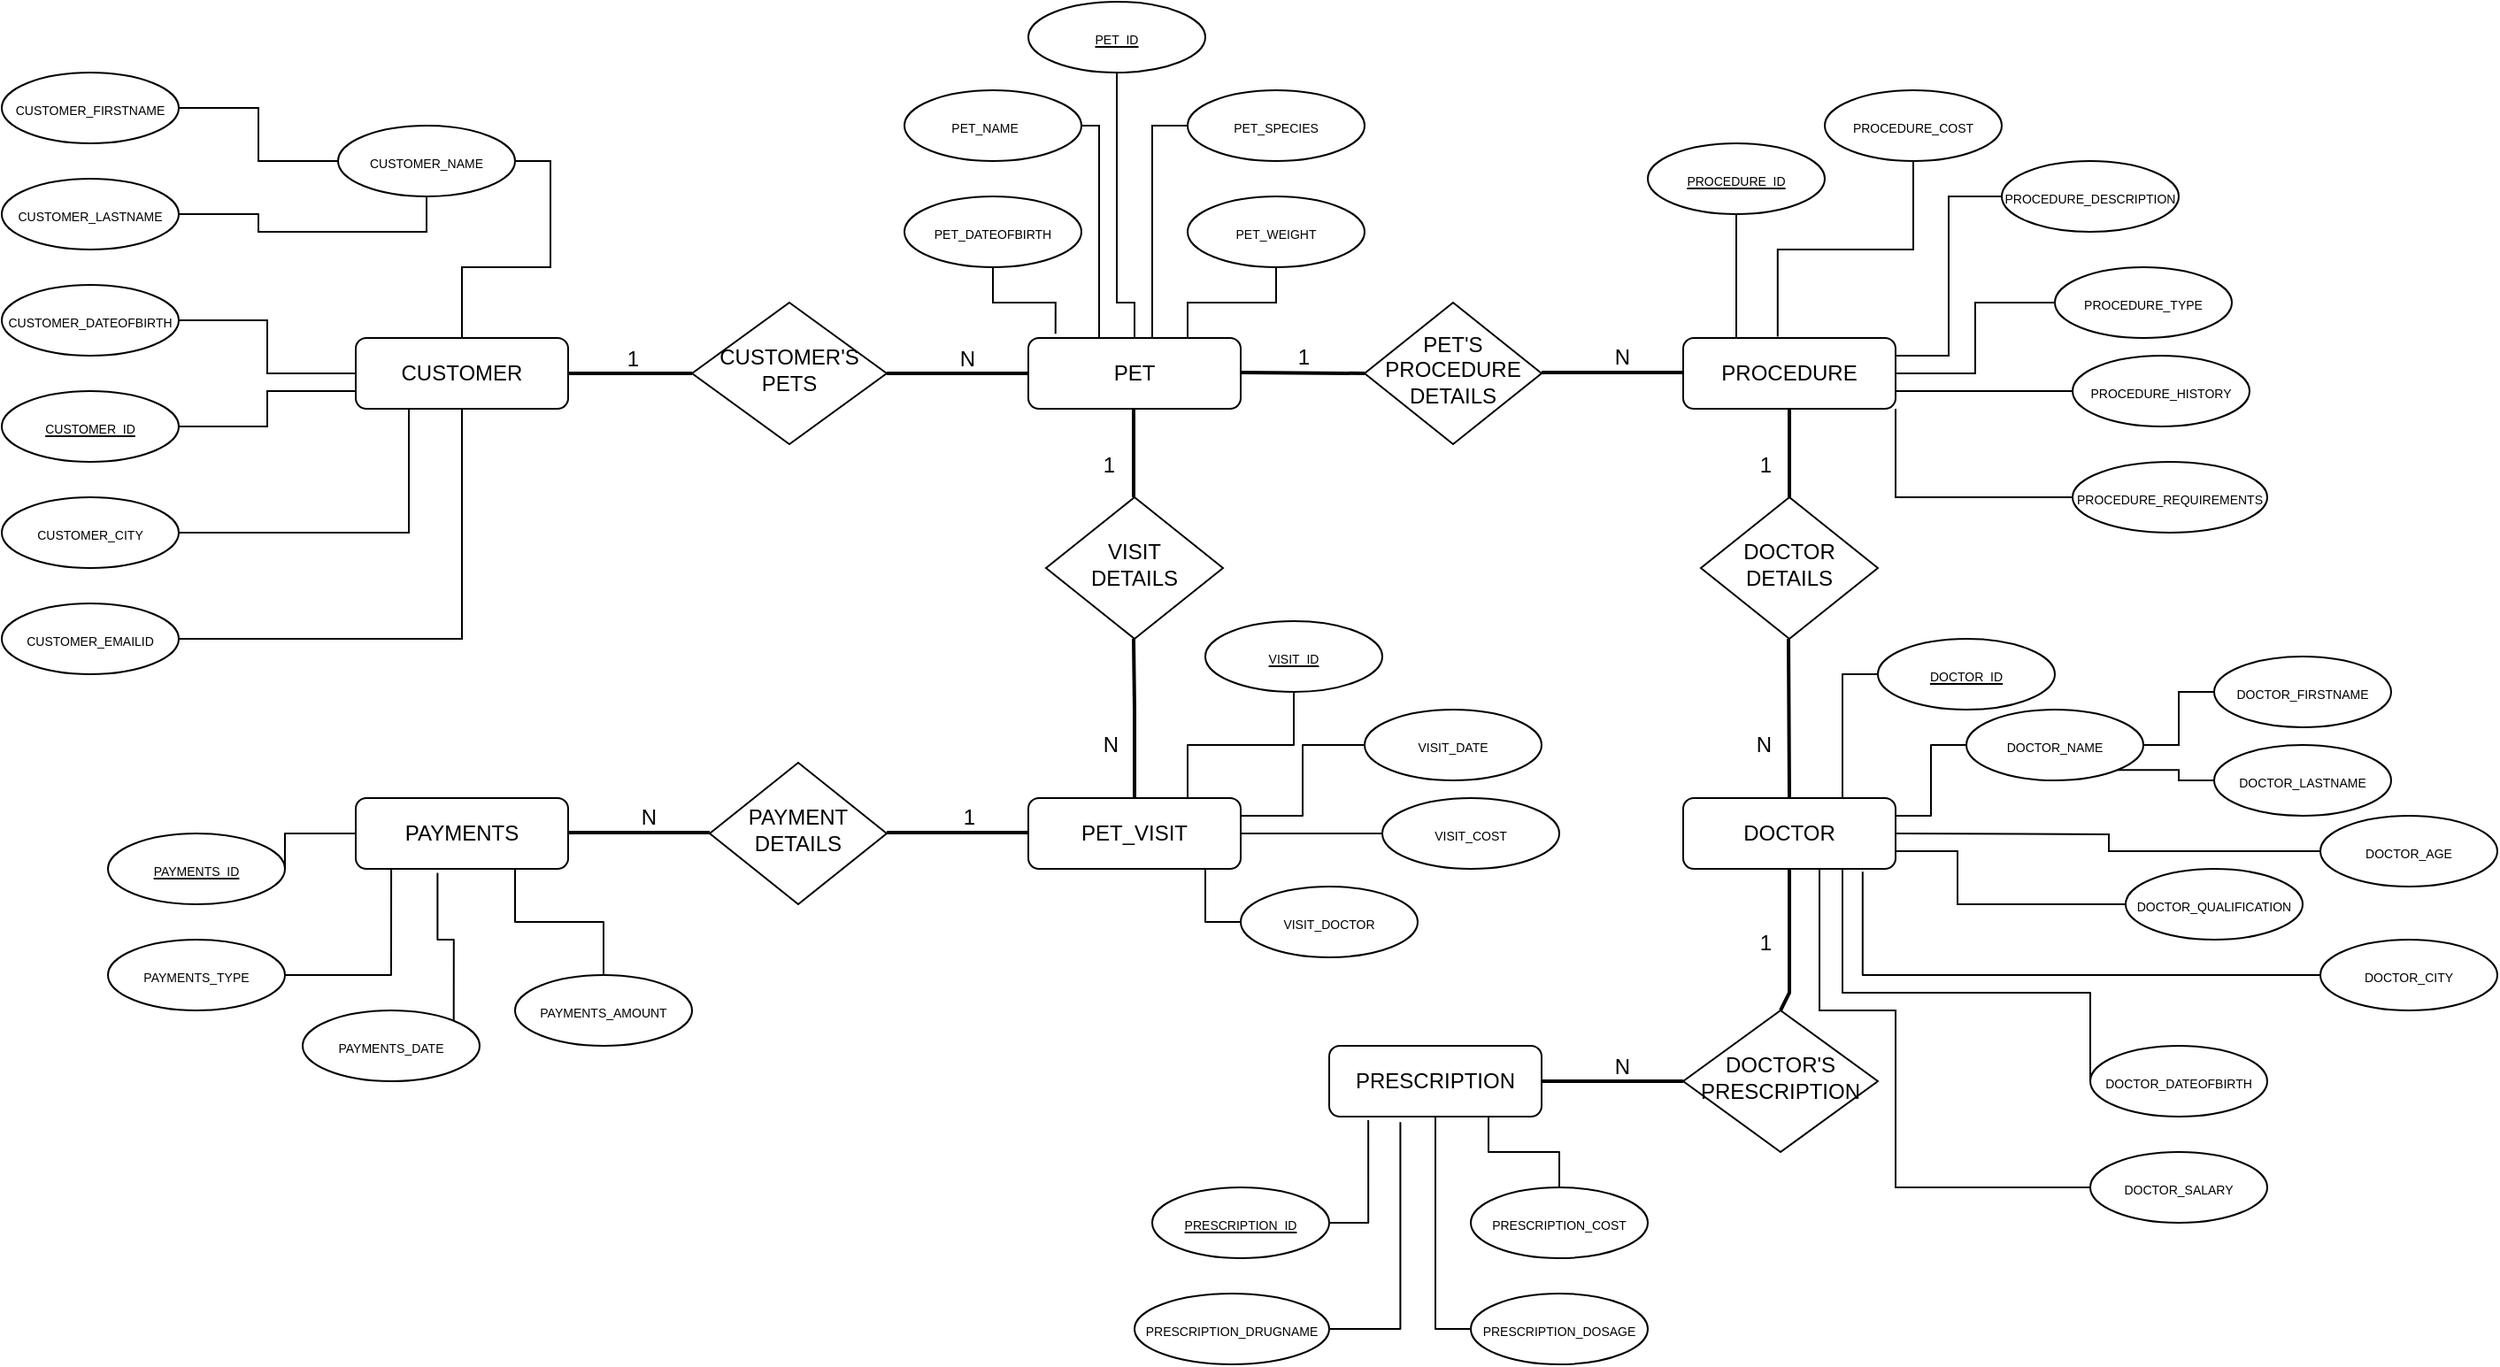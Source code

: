 <mxfile version="20.8.20" type="device"><diagram id="C5RBs43oDa-KdzZeNtuy" name="Page-1"><mxGraphModel dx="2389" dy="1947" grid="1" gridSize="10" guides="1" tooltips="1" connect="1" arrows="1" fold="1" page="1" pageScale="1" pageWidth="827" pageHeight="1169" math="0" shadow="0"><root><mxCell id="WIyWlLk6GJQsqaUBKTNV-0"/><mxCell id="WIyWlLk6GJQsqaUBKTNV-1" parent="WIyWlLk6GJQsqaUBKTNV-0"/><mxCell id="WIyWlLk6GJQsqaUBKTNV-10" value="CUSTOMER'S&lt;br&gt;PETS" style="rhombus;whiteSpace=wrap;html=1;shadow=0;fontFamily=Helvetica;fontSize=12;align=center;strokeWidth=1;spacing=6;spacingTop=-4;" parent="WIyWlLk6GJQsqaUBKTNV-1" vertex="1"><mxGeometry y="120" width="110" height="80" as="geometry"/></mxCell><mxCell id="WIyWlLk6GJQsqaUBKTNV-11" value="CUSTOMER" style="rounded=1;whiteSpace=wrap;html=1;fontSize=12;glass=0;strokeWidth=1;shadow=0;" parent="WIyWlLk6GJQsqaUBKTNV-1" vertex="1"><mxGeometry x="-190" y="140" width="120" height="40" as="geometry"/></mxCell><mxCell id="WIyWlLk6GJQsqaUBKTNV-12" value="PET" style="rounded=1;whiteSpace=wrap;html=1;fontSize=12;glass=0;strokeWidth=1;shadow=0;" parent="WIyWlLk6GJQsqaUBKTNV-1" vertex="1"><mxGeometry x="190" y="140" width="120" height="40" as="geometry"/></mxCell><mxCell id="CsaQtYQtXqcbxRLT0dHZ-9" value="" style="shape=link;html=1;rounded=0;entryX=0;entryY=0.5;entryDx=0;entryDy=0;width=1;" parent="WIyWlLk6GJQsqaUBKTNV-1" target="WIyWlLk6GJQsqaUBKTNV-10" edge="1"><mxGeometry relative="1" as="geometry"><mxPoint x="-70" y="160" as="sourcePoint"/><mxPoint x="-20" y="160" as="targetPoint"/></mxGeometry></mxCell><mxCell id="CsaQtYQtXqcbxRLT0dHZ-10" value="1" style="resizable=0;html=1;align=right;verticalAlign=bottom;" parent="CsaQtYQtXqcbxRLT0dHZ-9" connectable="0" vertex="1"><mxGeometry x="1" relative="1" as="geometry"><mxPoint x="-30" as="offset"/></mxGeometry></mxCell><mxCell id="CsaQtYQtXqcbxRLT0dHZ-12" value="" style="shape=link;html=1;rounded=0;entryX=0;entryY=0.5;entryDx=0;entryDy=0;width=1;" parent="WIyWlLk6GJQsqaUBKTNV-1" source="WIyWlLk6GJQsqaUBKTNV-10" target="WIyWlLk6GJQsqaUBKTNV-12" edge="1"><mxGeometry relative="1" as="geometry"><mxPoint x="110" y="160" as="sourcePoint"/><mxPoint x="160" y="160" as="targetPoint"/></mxGeometry></mxCell><mxCell id="CsaQtYQtXqcbxRLT0dHZ-13" value="N" style="resizable=0;html=1;align=right;verticalAlign=bottom;" parent="CsaQtYQtXqcbxRLT0dHZ-12" connectable="0" vertex="1"><mxGeometry x="1" relative="1" as="geometry"><mxPoint x="-30" as="offset"/></mxGeometry></mxCell><mxCell id="CsaQtYQtXqcbxRLT0dHZ-43" style="edgeStyle=orthogonalEdgeStyle;shape=link;rounded=0;orthogonalLoop=1;jettySize=auto;html=1;exitX=1;exitY=0.5;exitDx=0;exitDy=0;entryX=0;entryY=0.5;entryDx=0;entryDy=0;fontSize=7;width=0;" parent="WIyWlLk6GJQsqaUBKTNV-1" source="CsaQtYQtXqcbxRLT0dHZ-16" target="WIyWlLk6GJQsqaUBKTNV-11" edge="1"><mxGeometry relative="1" as="geometry"/></mxCell><mxCell id="CsaQtYQtXqcbxRLT0dHZ-16" value="&lt;font style=&quot;font-size: 7px;&quot;&gt;CUSTOMER_DATEOFBIRTH&lt;/font&gt;" style="ellipse;whiteSpace=wrap;html=1;" parent="WIyWlLk6GJQsqaUBKTNV-1" vertex="1"><mxGeometry x="-390" y="110" width="100" height="40" as="geometry"/></mxCell><mxCell id="CsaQtYQtXqcbxRLT0dHZ-49" style="edgeStyle=orthogonalEdgeStyle;shape=link;rounded=0;orthogonalLoop=1;jettySize=auto;html=1;exitX=1;exitY=0.5;exitDx=0;exitDy=0;fontSize=7;width=0;entryX=0.5;entryY=1;entryDx=0;entryDy=0;" parent="WIyWlLk6GJQsqaUBKTNV-1" source="CsaQtYQtXqcbxRLT0dHZ-18" target="CsaQtYQtXqcbxRLT0dHZ-20" edge="1"><mxGeometry relative="1" as="geometry"><mxPoint x="-150" y="110" as="targetPoint"/></mxGeometry></mxCell><mxCell id="CsaQtYQtXqcbxRLT0dHZ-18" value="&lt;font style=&quot;font-size: 7px;&quot;&gt;CUSTOMER_LASTNAME&lt;/font&gt;" style="ellipse;whiteSpace=wrap;html=1;" parent="WIyWlLk6GJQsqaUBKTNV-1" vertex="1"><mxGeometry x="-390" y="50" width="100" height="40" as="geometry"/></mxCell><mxCell id="CsaQtYQtXqcbxRLT0dHZ-40" style="edgeStyle=orthogonalEdgeStyle;shape=link;rounded=0;orthogonalLoop=1;jettySize=auto;html=1;exitX=1;exitY=0.5;exitDx=0;exitDy=0;entryX=0;entryY=0.5;entryDx=0;entryDy=0;fontSize=7;width=0;" parent="WIyWlLk6GJQsqaUBKTNV-1" source="CsaQtYQtXqcbxRLT0dHZ-19" target="CsaQtYQtXqcbxRLT0dHZ-20" edge="1"><mxGeometry relative="1" as="geometry"/></mxCell><mxCell id="CsaQtYQtXqcbxRLT0dHZ-19" value="&lt;font style=&quot;font-size: 7px;&quot;&gt;CUSTOMER_FIRSTNAME&lt;/font&gt;" style="ellipse;whiteSpace=wrap;html=1;" parent="WIyWlLk6GJQsqaUBKTNV-1" vertex="1"><mxGeometry x="-390" y="-10" width="100" height="40" as="geometry"/></mxCell><mxCell id="CsaQtYQtXqcbxRLT0dHZ-51" style="edgeStyle=orthogonalEdgeStyle;shape=link;rounded=0;orthogonalLoop=1;jettySize=auto;html=1;exitX=1;exitY=0.5;exitDx=0;exitDy=0;fontSize=7;width=0;" parent="WIyWlLk6GJQsqaUBKTNV-1" source="CsaQtYQtXqcbxRLT0dHZ-20" target="WIyWlLk6GJQsqaUBKTNV-11" edge="1"><mxGeometry relative="1" as="geometry"/></mxCell><mxCell id="CsaQtYQtXqcbxRLT0dHZ-20" value="&lt;font style=&quot;font-size: 7px;&quot;&gt;CUSTOMER_NAME&lt;/font&gt;" style="ellipse;whiteSpace=wrap;html=1;" parent="WIyWlLk6GJQsqaUBKTNV-1" vertex="1"><mxGeometry x="-200" y="20" width="100" height="40" as="geometry"/></mxCell><mxCell id="CsaQtYQtXqcbxRLT0dHZ-46" style="edgeStyle=orthogonalEdgeStyle;shape=link;rounded=0;orthogonalLoop=1;jettySize=auto;html=1;exitX=1;exitY=0.5;exitDx=0;exitDy=0;entryX=0.25;entryY=1;entryDx=0;entryDy=0;fontSize=7;width=0;" parent="WIyWlLk6GJQsqaUBKTNV-1" source="CsaQtYQtXqcbxRLT0dHZ-24" target="WIyWlLk6GJQsqaUBKTNV-11" edge="1"><mxGeometry relative="1" as="geometry"/></mxCell><mxCell id="CsaQtYQtXqcbxRLT0dHZ-24" value="&lt;font style=&quot;font-size: 7px;&quot;&gt;CUSTOMER_CITY&lt;/font&gt;" style="ellipse;whiteSpace=wrap;html=1;" parent="WIyWlLk6GJQsqaUBKTNV-1" vertex="1"><mxGeometry x="-390" y="230" width="100" height="40" as="geometry"/></mxCell><mxCell id="CsaQtYQtXqcbxRLT0dHZ-52" style="edgeStyle=orthogonalEdgeStyle;shape=link;rounded=0;orthogonalLoop=1;jettySize=auto;html=1;exitX=1;exitY=0.5;exitDx=0;exitDy=0;entryX=0;entryY=0.75;entryDx=0;entryDy=0;fontSize=7;width=0;" parent="WIyWlLk6GJQsqaUBKTNV-1" source="CsaQtYQtXqcbxRLT0dHZ-25" target="WIyWlLk6GJQsqaUBKTNV-11" edge="1"><mxGeometry relative="1" as="geometry"/></mxCell><mxCell id="CsaQtYQtXqcbxRLT0dHZ-25" value="&lt;font style=&quot;font-size: 7px;&quot;&gt;&lt;u&gt;CUSTOMER_ID&lt;/u&gt;&lt;/font&gt;" style="ellipse;whiteSpace=wrap;html=1;" parent="WIyWlLk6GJQsqaUBKTNV-1" vertex="1"><mxGeometry x="-390" y="170" width="100" height="40" as="geometry"/></mxCell><mxCell id="CsaQtYQtXqcbxRLT0dHZ-55" value="PET'S&lt;br&gt;PROCEDURE&lt;br&gt;DETAILS" style="rhombus;whiteSpace=wrap;html=1;shadow=0;fontFamily=Helvetica;fontSize=12;align=center;strokeWidth=1;spacing=6;spacingTop=-4;" parent="WIyWlLk6GJQsqaUBKTNV-1" vertex="1"><mxGeometry x="380" y="120" width="100" height="80" as="geometry"/></mxCell><mxCell id="CsaQtYQtXqcbxRLT0dHZ-56" value="PROCEDURE" style="rounded=1;whiteSpace=wrap;html=1;fontSize=12;glass=0;strokeWidth=1;shadow=0;" parent="WIyWlLk6GJQsqaUBKTNV-1" vertex="1"><mxGeometry x="560" y="140" width="120" height="40" as="geometry"/></mxCell><mxCell id="CsaQtYQtXqcbxRLT0dHZ-57" value="" style="shape=link;html=1;rounded=0;width=1;" parent="WIyWlLk6GJQsqaUBKTNV-1" edge="1"><mxGeometry relative="1" as="geometry"><mxPoint x="310" y="159.5" as="sourcePoint"/><mxPoint x="380" y="160" as="targetPoint"/></mxGeometry></mxCell><mxCell id="CsaQtYQtXqcbxRLT0dHZ-58" value="1" style="resizable=0;html=1;align=right;verticalAlign=bottom;" parent="CsaQtYQtXqcbxRLT0dHZ-57" connectable="0" vertex="1"><mxGeometry x="1" relative="1" as="geometry"><mxPoint x="-30" as="offset"/></mxGeometry></mxCell><mxCell id="CsaQtYQtXqcbxRLT0dHZ-59" value="" style="shape=link;html=1;rounded=0;entryX=0;entryY=0.5;entryDx=0;entryDy=0;width=1;" parent="WIyWlLk6GJQsqaUBKTNV-1" edge="1"><mxGeometry relative="1" as="geometry"><mxPoint x="480" y="159.5" as="sourcePoint"/><mxPoint x="560" y="159.5" as="targetPoint"/></mxGeometry></mxCell><mxCell id="CsaQtYQtXqcbxRLT0dHZ-60" value="N" style="resizable=0;html=1;align=right;verticalAlign=bottom;" parent="CsaQtYQtXqcbxRLT0dHZ-59" connectable="0" vertex="1"><mxGeometry x="1" relative="1" as="geometry"><mxPoint x="-30" as="offset"/></mxGeometry></mxCell><mxCell id="CsaQtYQtXqcbxRLT0dHZ-61" value="DOCTOR DETAILS" style="rhombus;whiteSpace=wrap;html=1;shadow=0;fontFamily=Helvetica;fontSize=12;align=center;strokeWidth=1;spacing=6;spacingTop=-4;" parent="WIyWlLk6GJQsqaUBKTNV-1" vertex="1"><mxGeometry x="570" y="230" width="100" height="80" as="geometry"/></mxCell><mxCell id="CsaQtYQtXqcbxRLT0dHZ-62" value="DOCTOR" style="rounded=1;whiteSpace=wrap;html=1;fontSize=12;glass=0;strokeWidth=1;shadow=0;" parent="WIyWlLk6GJQsqaUBKTNV-1" vertex="1"><mxGeometry x="560" y="400" width="120" height="40" as="geometry"/></mxCell><mxCell id="CsaQtYQtXqcbxRLT0dHZ-63" value="" style="shape=link;html=1;rounded=0;width=1;entryX=0.5;entryY=0;entryDx=0;entryDy=0;" parent="WIyWlLk6GJQsqaUBKTNV-1" target="CsaQtYQtXqcbxRLT0dHZ-62" edge="1"><mxGeometry relative="1" as="geometry"><mxPoint x="619.5" y="310" as="sourcePoint"/><mxPoint x="619.5" y="360.5" as="targetPoint"/></mxGeometry></mxCell><mxCell id="CsaQtYQtXqcbxRLT0dHZ-64" value="N" style="resizable=0;html=1;align=right;verticalAlign=bottom;" parent="CsaQtYQtXqcbxRLT0dHZ-63" connectable="0" vertex="1"><mxGeometry x="1" relative="1" as="geometry"><mxPoint x="-9" y="-21" as="offset"/></mxGeometry></mxCell><mxCell id="CsaQtYQtXqcbxRLT0dHZ-65" value="" style="shape=link;html=1;rounded=0;entryX=0;entryY=0.5;entryDx=0;entryDy=0;width=1;" parent="WIyWlLk6GJQsqaUBKTNV-1" edge="1"><mxGeometry relative="1" as="geometry"><mxPoint x="620" y="180" as="sourcePoint"/><mxPoint x="620" y="230" as="targetPoint"/></mxGeometry></mxCell><mxCell id="CsaQtYQtXqcbxRLT0dHZ-66" value="1" style="resizable=0;html=1;align=right;verticalAlign=bottom;" parent="CsaQtYQtXqcbxRLT0dHZ-65" connectable="0" vertex="1"><mxGeometry x="1" relative="1" as="geometry"><mxPoint x="-10" y="-10" as="offset"/></mxGeometry></mxCell><mxCell id="CsaQtYQtXqcbxRLT0dHZ-68" value="DOCTOR'S&lt;br&gt;PRESCRIPTION" style="rhombus;whiteSpace=wrap;html=1;shadow=0;fontFamily=Helvetica;fontSize=12;align=center;strokeWidth=1;spacing=6;spacingTop=-4;" parent="WIyWlLk6GJQsqaUBKTNV-1" vertex="1"><mxGeometry x="560" y="520" width="110" height="80" as="geometry"/></mxCell><mxCell id="CsaQtYQtXqcbxRLT0dHZ-69" value="PRESCRIPTION" style="rounded=1;whiteSpace=wrap;html=1;fontSize=12;glass=0;strokeWidth=1;shadow=0;" parent="WIyWlLk6GJQsqaUBKTNV-1" vertex="1"><mxGeometry x="360" y="540" width="120" height="40" as="geometry"/></mxCell><mxCell id="CsaQtYQtXqcbxRLT0dHZ-70" value="" style="shape=link;html=1;rounded=0;entryX=0;entryY=0.5;entryDx=0;entryDy=0;width=1;" parent="WIyWlLk6GJQsqaUBKTNV-1" target="CsaQtYQtXqcbxRLT0dHZ-68" edge="1"><mxGeometry relative="1" as="geometry"><mxPoint x="480" y="560" as="sourcePoint"/><mxPoint x="430" y="529.5" as="targetPoint"/></mxGeometry></mxCell><mxCell id="CsaQtYQtXqcbxRLT0dHZ-71" value="N" style="resizable=0;html=1;align=right;verticalAlign=bottom;" parent="CsaQtYQtXqcbxRLT0dHZ-70" connectable="0" vertex="1"><mxGeometry x="1" relative="1" as="geometry"><mxPoint x="-30" as="offset"/></mxGeometry></mxCell><mxCell id="CsaQtYQtXqcbxRLT0dHZ-72" value="" style="shape=link;html=1;rounded=0;width=1;exitX=0.5;exitY=0;exitDx=0;exitDy=0;entryX=0.5;entryY=1;entryDx=0;entryDy=0;" parent="WIyWlLk6GJQsqaUBKTNV-1" source="CsaQtYQtXqcbxRLT0dHZ-68" target="CsaQtYQtXqcbxRLT0dHZ-62" edge="1"><mxGeometry relative="1" as="geometry"><mxPoint x="490" y="439.5" as="sourcePoint"/><mxPoint x="560" y="440" as="targetPoint"/><Array as="points"><mxPoint x="620" y="510"/></Array></mxGeometry></mxCell><mxCell id="CsaQtYQtXqcbxRLT0dHZ-73" value="1" style="resizable=0;html=1;align=right;verticalAlign=bottom;" parent="CsaQtYQtXqcbxRLT0dHZ-72" connectable="0" vertex="1"><mxGeometry x="1" relative="1" as="geometry"><mxPoint x="-10" y="50" as="offset"/></mxGeometry></mxCell><mxCell id="CsaQtYQtXqcbxRLT0dHZ-75" value="" style="shape=link;html=1;rounded=0;entryX=0;entryY=0.5;entryDx=0;entryDy=0;width=1;" parent="WIyWlLk6GJQsqaUBKTNV-1" edge="1"><mxGeometry relative="1" as="geometry"><mxPoint x="249.5" y="180" as="sourcePoint"/><mxPoint x="249.5" y="230" as="targetPoint"/></mxGeometry></mxCell><mxCell id="CsaQtYQtXqcbxRLT0dHZ-76" value="1" style="resizable=0;html=1;align=right;verticalAlign=bottom;" parent="CsaQtYQtXqcbxRLT0dHZ-75" connectable="0" vertex="1"><mxGeometry x="1" relative="1" as="geometry"><mxPoint x="-10" y="-10" as="offset"/></mxGeometry></mxCell><mxCell id="CsaQtYQtXqcbxRLT0dHZ-77" value="VISIT&lt;br&gt;DETAILS" style="rhombus;whiteSpace=wrap;html=1;shadow=0;fontFamily=Helvetica;fontSize=12;align=center;strokeWidth=1;spacing=6;spacingTop=-4;" parent="WIyWlLk6GJQsqaUBKTNV-1" vertex="1"><mxGeometry x="200" y="230" width="100" height="80" as="geometry"/></mxCell><mxCell id="CsaQtYQtXqcbxRLT0dHZ-78" value="" style="shape=link;html=1;rounded=0;width=1;" parent="WIyWlLk6GJQsqaUBKTNV-1" target="CsaQtYQtXqcbxRLT0dHZ-80" edge="1"><mxGeometry relative="1" as="geometry"><mxPoint x="249.5" y="310" as="sourcePoint"/><mxPoint x="250" y="420" as="targetPoint"/><Array as="points"><mxPoint x="250" y="350"/></Array></mxGeometry></mxCell><mxCell id="CsaQtYQtXqcbxRLT0dHZ-79" value="N" style="resizable=0;html=1;align=right;verticalAlign=bottom;" parent="CsaQtYQtXqcbxRLT0dHZ-78" connectable="0" vertex="1"><mxGeometry x="1" relative="1" as="geometry"><mxPoint x="-9" y="-21" as="offset"/></mxGeometry></mxCell><mxCell id="CsaQtYQtXqcbxRLT0dHZ-80" value="PET_VISIT" style="rounded=1;whiteSpace=wrap;html=1;fontSize=12;glass=0;strokeWidth=1;shadow=0;" parent="WIyWlLk6GJQsqaUBKTNV-1" vertex="1"><mxGeometry x="190" y="400" width="120" height="40" as="geometry"/></mxCell><mxCell id="CsaQtYQtXqcbxRLT0dHZ-82" value="PAYMENTS" style="rounded=1;whiteSpace=wrap;html=1;fontSize=12;glass=0;strokeWidth=1;shadow=0;" parent="WIyWlLk6GJQsqaUBKTNV-1" vertex="1"><mxGeometry x="-190" y="400" width="120" height="40" as="geometry"/></mxCell><mxCell id="CsaQtYQtXqcbxRLT0dHZ-83" value="" style="shape=link;html=1;rounded=0;entryX=0;entryY=0.5;entryDx=0;entryDy=0;width=1;" parent="WIyWlLk6GJQsqaUBKTNV-1" edge="1"><mxGeometry relative="1" as="geometry"><mxPoint x="110" y="419.5" as="sourcePoint"/><mxPoint x="190" y="419.5" as="targetPoint"/></mxGeometry></mxCell><mxCell id="CsaQtYQtXqcbxRLT0dHZ-84" value="1" style="resizable=0;html=1;align=right;verticalAlign=bottom;" parent="CsaQtYQtXqcbxRLT0dHZ-83" connectable="0" vertex="1"><mxGeometry x="1" relative="1" as="geometry"><mxPoint x="-30" as="offset"/></mxGeometry></mxCell><mxCell id="CsaQtYQtXqcbxRLT0dHZ-85" value="PAYMENT&lt;br&gt;DETAILS" style="rhombus;whiteSpace=wrap;html=1;shadow=0;fontFamily=Helvetica;fontSize=12;align=center;strokeWidth=1;spacing=6;spacingTop=-4;" parent="WIyWlLk6GJQsqaUBKTNV-1" vertex="1"><mxGeometry x="10" y="380" width="100" height="80" as="geometry"/></mxCell><mxCell id="CsaQtYQtXqcbxRLT0dHZ-86" value="" style="shape=link;html=1;rounded=0;entryX=0;entryY=0.5;entryDx=0;entryDy=0;width=1;" parent="WIyWlLk6GJQsqaUBKTNV-1" edge="1"><mxGeometry relative="1" as="geometry"><mxPoint x="-70" y="419.5" as="sourcePoint"/><mxPoint x="10" y="419.5" as="targetPoint"/></mxGeometry></mxCell><mxCell id="CsaQtYQtXqcbxRLT0dHZ-87" value="N" style="resizable=0;html=1;align=right;verticalAlign=bottom;" parent="CsaQtYQtXqcbxRLT0dHZ-86" connectable="0" vertex="1"><mxGeometry x="1" relative="1" as="geometry"><mxPoint x="-30" as="offset"/></mxGeometry></mxCell><mxCell id="CsaQtYQtXqcbxRLT0dHZ-88" value="&lt;font style=&quot;font-size: 7px;&quot;&gt;CUSTOMER_EMAILID&lt;/font&gt;" style="ellipse;whiteSpace=wrap;html=1;" parent="WIyWlLk6GJQsqaUBKTNV-1" vertex="1"><mxGeometry x="-390" y="290" width="100" height="40" as="geometry"/></mxCell><mxCell id="CsaQtYQtXqcbxRLT0dHZ-90" style="edgeStyle=orthogonalEdgeStyle;shape=link;rounded=0;orthogonalLoop=1;jettySize=auto;html=1;exitX=0.5;exitY=1;exitDx=0;exitDy=0;fontSize=7;width=0;entryX=1;entryY=0.5;entryDx=0;entryDy=0;" parent="WIyWlLk6GJQsqaUBKTNV-1" source="WIyWlLk6GJQsqaUBKTNV-11" target="CsaQtYQtXqcbxRLT0dHZ-88" edge="1"><mxGeometry relative="1" as="geometry"><mxPoint x="-40" y="230" as="sourcePoint"/><mxPoint x="-130" y="340" as="targetPoint"/></mxGeometry></mxCell><mxCell id="CsaQtYQtXqcbxRLT0dHZ-91" value="&lt;span style=&quot;font-size: 7px;&quot;&gt;&lt;u&gt;PET_ID&lt;/u&gt;&lt;/span&gt;" style="ellipse;whiteSpace=wrap;html=1;" parent="WIyWlLk6GJQsqaUBKTNV-1" vertex="1"><mxGeometry x="190" y="-50" width="100" height="40" as="geometry"/></mxCell><mxCell id="CsaQtYQtXqcbxRLT0dHZ-105" style="edgeStyle=orthogonalEdgeStyle;shape=link;rounded=0;orthogonalLoop=1;jettySize=auto;html=1;exitX=0;exitY=0.5;exitDx=0;exitDy=0;fontSize=7;width=0;" parent="WIyWlLk6GJQsqaUBKTNV-1" source="CsaQtYQtXqcbxRLT0dHZ-92" edge="1"><mxGeometry relative="1" as="geometry"><mxPoint x="260" y="140" as="targetPoint"/></mxGeometry></mxCell><mxCell id="CsaQtYQtXqcbxRLT0dHZ-92" value="&lt;span style=&quot;font-size: 7px;&quot;&gt;PET_SPECIES&lt;/span&gt;" style="ellipse;whiteSpace=wrap;html=1;" parent="WIyWlLk6GJQsqaUBKTNV-1" vertex="1"><mxGeometry x="280" width="100" height="40" as="geometry"/></mxCell><mxCell id="CsaQtYQtXqcbxRLT0dHZ-93" value="&lt;span style=&quot;font-size: 7px;&quot;&gt;PET_NAME&lt;span style=&quot;white-space: pre;&quot;&gt;&#9;&lt;/span&gt;&lt;/span&gt;" style="ellipse;whiteSpace=wrap;html=1;" parent="WIyWlLk6GJQsqaUBKTNV-1" vertex="1"><mxGeometry x="120" width="100" height="40" as="geometry"/></mxCell><mxCell id="CsaQtYQtXqcbxRLT0dHZ-103" style="edgeStyle=orthogonalEdgeStyle;shape=link;rounded=0;orthogonalLoop=1;jettySize=auto;html=1;exitX=0.5;exitY=1;exitDx=0;exitDy=0;entryX=0.128;entryY=-0.06;entryDx=0;entryDy=0;entryPerimeter=0;fontSize=7;width=0;" parent="WIyWlLk6GJQsqaUBKTNV-1" source="CsaQtYQtXqcbxRLT0dHZ-94" target="WIyWlLk6GJQsqaUBKTNV-12" edge="1"><mxGeometry relative="1" as="geometry"/></mxCell><mxCell id="CsaQtYQtXqcbxRLT0dHZ-94" value="&lt;span style=&quot;font-size: 7px;&quot;&gt;PET_DATEOFBIRTH&lt;/span&gt;" style="ellipse;whiteSpace=wrap;html=1;" parent="WIyWlLk6GJQsqaUBKTNV-1" vertex="1"><mxGeometry x="120" y="60" width="100" height="40" as="geometry"/></mxCell><mxCell id="CsaQtYQtXqcbxRLT0dHZ-102" style="edgeStyle=orthogonalEdgeStyle;shape=link;rounded=0;orthogonalLoop=1;jettySize=auto;html=1;exitX=0.5;exitY=1;exitDx=0;exitDy=0;entryX=0.75;entryY=0;entryDx=0;entryDy=0;fontSize=7;width=0;" parent="WIyWlLk6GJQsqaUBKTNV-1" source="CsaQtYQtXqcbxRLT0dHZ-95" target="WIyWlLk6GJQsqaUBKTNV-12" edge="1"><mxGeometry relative="1" as="geometry"/></mxCell><mxCell id="CsaQtYQtXqcbxRLT0dHZ-95" value="&lt;span style=&quot;font-size: 7px;&quot;&gt;PET_WEIGHT&lt;/span&gt;" style="ellipse;whiteSpace=wrap;html=1;" parent="WIyWlLk6GJQsqaUBKTNV-1" vertex="1"><mxGeometry x="280" y="60" width="100" height="40" as="geometry"/></mxCell><mxCell id="CsaQtYQtXqcbxRLT0dHZ-96" style="edgeStyle=orthogonalEdgeStyle;shape=link;rounded=0;orthogonalLoop=1;jettySize=auto;html=1;exitX=0.5;exitY=1;exitDx=0;exitDy=0;fontSize=7;width=0;" parent="WIyWlLk6GJQsqaUBKTNV-1" source="CsaQtYQtXqcbxRLT0dHZ-91" target="WIyWlLk6GJQsqaUBKTNV-12" edge="1"><mxGeometry relative="1" as="geometry"><mxPoint x="255" y="-10" as="sourcePoint"/><mxPoint x="330" y="120" as="targetPoint"/><Array as="points"><mxPoint x="240" y="120"/><mxPoint x="250" y="120"/></Array></mxGeometry></mxCell><mxCell id="CsaQtYQtXqcbxRLT0dHZ-97" style="edgeStyle=orthogonalEdgeStyle;shape=link;rounded=0;orthogonalLoop=1;jettySize=auto;html=1;exitX=1;exitY=0.5;exitDx=0;exitDy=0;fontSize=7;width=0;entryX=0.75;entryY=0;entryDx=0;entryDy=0;" parent="WIyWlLk6GJQsqaUBKTNV-1" source="CsaQtYQtXqcbxRLT0dHZ-93" target="WIyWlLk6GJQsqaUBKTNV-12" edge="1"><mxGeometry relative="1" as="geometry"><mxPoint x="250" y="-10" as="sourcePoint"/><mxPoint x="260" y="150" as="targetPoint"/><Array as="points"><mxPoint x="230" y="20"/><mxPoint x="230" y="140"/></Array></mxGeometry></mxCell><mxCell id="CsaQtYQtXqcbxRLT0dHZ-119" style="edgeStyle=orthogonalEdgeStyle;shape=link;rounded=0;orthogonalLoop=1;jettySize=auto;html=1;exitX=0.5;exitY=1;exitDx=0;exitDy=0;entryX=0.25;entryY=0;entryDx=0;entryDy=0;fontSize=7;width=0;" parent="WIyWlLk6GJQsqaUBKTNV-1" source="CsaQtYQtXqcbxRLT0dHZ-106" target="CsaQtYQtXqcbxRLT0dHZ-56" edge="1"><mxGeometry relative="1" as="geometry"/></mxCell><mxCell id="CsaQtYQtXqcbxRLT0dHZ-106" value="&lt;span style=&quot;font-size: 7px;&quot;&gt;&lt;u&gt;PROCEDURE_ID&lt;/u&gt;&lt;/span&gt;" style="ellipse;whiteSpace=wrap;html=1;" parent="WIyWlLk6GJQsqaUBKTNV-1" vertex="1"><mxGeometry x="540" y="30" width="100" height="40" as="geometry"/></mxCell><mxCell id="CsaQtYQtXqcbxRLT0dHZ-121" style="edgeStyle=orthogonalEdgeStyle;shape=link;rounded=0;orthogonalLoop=1;jettySize=auto;html=1;exitX=0;exitY=0.5;exitDx=0;exitDy=0;entryX=1;entryY=0.25;entryDx=0;entryDy=0;fontSize=7;width=0;" parent="WIyWlLk6GJQsqaUBKTNV-1" source="CsaQtYQtXqcbxRLT0dHZ-112" target="CsaQtYQtXqcbxRLT0dHZ-56" edge="1"><mxGeometry relative="1" as="geometry"/></mxCell><mxCell id="CsaQtYQtXqcbxRLT0dHZ-112" value="&lt;span style=&quot;font-size: 7px;&quot;&gt;PROCEDURE_DESCRIPTION&lt;/span&gt;" style="ellipse;whiteSpace=wrap;html=1;" parent="WIyWlLk6GJQsqaUBKTNV-1" vertex="1"><mxGeometry x="740" y="40" width="100" height="40" as="geometry"/></mxCell><mxCell id="CsaQtYQtXqcbxRLT0dHZ-123" style="edgeStyle=orthogonalEdgeStyle;shape=link;rounded=0;orthogonalLoop=1;jettySize=auto;html=1;exitX=0;exitY=0.5;exitDx=0;exitDy=0;entryX=1;entryY=0.75;entryDx=0;entryDy=0;fontSize=7;width=0;" parent="WIyWlLk6GJQsqaUBKTNV-1" source="CsaQtYQtXqcbxRLT0dHZ-113" target="CsaQtYQtXqcbxRLT0dHZ-56" edge="1"><mxGeometry relative="1" as="geometry"/></mxCell><mxCell id="CsaQtYQtXqcbxRLT0dHZ-113" value="&lt;span style=&quot;font-size: 7px;&quot;&gt;PROCEDURE_HISTORY&lt;/span&gt;" style="ellipse;whiteSpace=wrap;html=1;" parent="WIyWlLk6GJQsqaUBKTNV-1" vertex="1"><mxGeometry x="780" y="150" width="100" height="40" as="geometry"/></mxCell><mxCell id="CsaQtYQtXqcbxRLT0dHZ-120" style="edgeStyle=orthogonalEdgeStyle;shape=link;rounded=0;orthogonalLoop=1;jettySize=auto;html=1;exitX=0.5;exitY=1;exitDx=0;exitDy=0;entryX=0.445;entryY=-0.02;entryDx=0;entryDy=0;entryPerimeter=0;fontSize=7;width=0;" parent="WIyWlLk6GJQsqaUBKTNV-1" source="CsaQtYQtXqcbxRLT0dHZ-114" target="CsaQtYQtXqcbxRLT0dHZ-56" edge="1"><mxGeometry relative="1" as="geometry"/></mxCell><mxCell id="CsaQtYQtXqcbxRLT0dHZ-114" value="&lt;span style=&quot;font-size: 7px;&quot;&gt;PROCEDURE_COST&lt;/span&gt;" style="ellipse;whiteSpace=wrap;html=1;" parent="WIyWlLk6GJQsqaUBKTNV-1" vertex="1"><mxGeometry x="640" width="100" height="40" as="geometry"/></mxCell><mxCell id="CsaQtYQtXqcbxRLT0dHZ-122" style="edgeStyle=orthogonalEdgeStyle;shape=link;rounded=0;orthogonalLoop=1;jettySize=auto;html=1;exitX=0;exitY=0.5;exitDx=0;exitDy=0;entryX=1;entryY=0.5;entryDx=0;entryDy=0;fontSize=7;width=0;" parent="WIyWlLk6GJQsqaUBKTNV-1" source="CsaQtYQtXqcbxRLT0dHZ-115" target="CsaQtYQtXqcbxRLT0dHZ-56" edge="1"><mxGeometry relative="1" as="geometry"/></mxCell><mxCell id="CsaQtYQtXqcbxRLT0dHZ-115" value="&lt;span style=&quot;font-size: 7px;&quot;&gt;PROCEDURE_TYPE&lt;/span&gt;" style="ellipse;whiteSpace=wrap;html=1;" parent="WIyWlLk6GJQsqaUBKTNV-1" vertex="1"><mxGeometry x="770" y="100" width="100" height="40" as="geometry"/></mxCell><mxCell id="CsaQtYQtXqcbxRLT0dHZ-124" style="edgeStyle=orthogonalEdgeStyle;shape=link;rounded=0;orthogonalLoop=1;jettySize=auto;html=1;exitX=0;exitY=0.5;exitDx=0;exitDy=0;entryX=1;entryY=1;entryDx=0;entryDy=0;fontSize=7;width=0;" parent="WIyWlLk6GJQsqaUBKTNV-1" source="CsaQtYQtXqcbxRLT0dHZ-116" target="CsaQtYQtXqcbxRLT0dHZ-56" edge="1"><mxGeometry relative="1" as="geometry"/></mxCell><mxCell id="CsaQtYQtXqcbxRLT0dHZ-116" value="&lt;span style=&quot;font-size: 7px;&quot;&gt;PROCEDURE_REQUIREMENTS&lt;/span&gt;" style="ellipse;whiteSpace=wrap;html=1;" parent="WIyWlLk6GJQsqaUBKTNV-1" vertex="1"><mxGeometry x="780" y="210" width="110" height="40" as="geometry"/></mxCell><mxCell id="CsaQtYQtXqcbxRLT0dHZ-146" style="edgeStyle=orthogonalEdgeStyle;shape=link;rounded=0;orthogonalLoop=1;jettySize=auto;html=1;exitX=0;exitY=0.5;exitDx=0;exitDy=0;fontSize=7;width=0;" parent="WIyWlLk6GJQsqaUBKTNV-1" source="CsaQtYQtXqcbxRLT0dHZ-125" edge="1"><mxGeometry relative="1" as="geometry"><mxPoint x="680" y="420" as="targetPoint"/></mxGeometry></mxCell><mxCell id="CsaQtYQtXqcbxRLT0dHZ-125" value="&lt;span style=&quot;font-size: 7px;&quot;&gt;DOCTOR_AGE&lt;br&gt;&lt;/span&gt;" style="ellipse;whiteSpace=wrap;html=1;" parent="WIyWlLk6GJQsqaUBKTNV-1" vertex="1"><mxGeometry x="920" y="410" width="100" height="40" as="geometry"/></mxCell><mxCell id="CsaQtYQtXqcbxRLT0dHZ-138" style="edgeStyle=orthogonalEdgeStyle;shape=link;rounded=0;orthogonalLoop=1;jettySize=auto;html=1;exitX=0;exitY=0.5;exitDx=0;exitDy=0;entryX=1;entryY=0.5;entryDx=0;entryDy=0;fontSize=7;width=0;" parent="WIyWlLk6GJQsqaUBKTNV-1" source="CsaQtYQtXqcbxRLT0dHZ-126" target="CsaQtYQtXqcbxRLT0dHZ-129" edge="1"><mxGeometry relative="1" as="geometry"/></mxCell><mxCell id="CsaQtYQtXqcbxRLT0dHZ-126" value="&lt;span style=&quot;font-size: 7px;&quot;&gt;DOCTOR_FIRSTNAME&lt;br&gt;&lt;/span&gt;" style="ellipse;whiteSpace=wrap;html=1;" parent="WIyWlLk6GJQsqaUBKTNV-1" vertex="1"><mxGeometry x="860" y="320" width="100" height="40" as="geometry"/></mxCell><mxCell id="CsaQtYQtXqcbxRLT0dHZ-139" style="edgeStyle=orthogonalEdgeStyle;shape=link;rounded=0;orthogonalLoop=1;jettySize=auto;html=1;exitX=0;exitY=0.5;exitDx=0;exitDy=0;entryX=1;entryY=1;entryDx=0;entryDy=0;fontSize=7;width=0;" parent="WIyWlLk6GJQsqaUBKTNV-1" source="CsaQtYQtXqcbxRLT0dHZ-127" target="CsaQtYQtXqcbxRLT0dHZ-129" edge="1"><mxGeometry relative="1" as="geometry"/></mxCell><mxCell id="CsaQtYQtXqcbxRLT0dHZ-127" value="&lt;span style=&quot;font-size: 7px;&quot;&gt;DOCTOR_LASTNAME&lt;br&gt;&lt;/span&gt;" style="ellipse;whiteSpace=wrap;html=1;" parent="WIyWlLk6GJQsqaUBKTNV-1" vertex="1"><mxGeometry x="860" y="370" width="100" height="40" as="geometry"/></mxCell><mxCell id="CsaQtYQtXqcbxRLT0dHZ-147" style="edgeStyle=orthogonalEdgeStyle;shape=link;rounded=1;orthogonalLoop=1;jettySize=auto;html=1;exitX=0;exitY=0.5;exitDx=0;exitDy=0;entryX=1;entryY=0.25;entryDx=0;entryDy=0;fontSize=7;width=0;" parent="WIyWlLk6GJQsqaUBKTNV-1" source="CsaQtYQtXqcbxRLT0dHZ-129" target="CsaQtYQtXqcbxRLT0dHZ-62" edge="1"><mxGeometry relative="1" as="geometry"/></mxCell><mxCell id="CsaQtYQtXqcbxRLT0dHZ-129" value="&lt;span style=&quot;font-size: 7px;&quot;&gt;DOCTOR_NAME&lt;br&gt;&lt;/span&gt;" style="ellipse;whiteSpace=wrap;html=1;" parent="WIyWlLk6GJQsqaUBKTNV-1" vertex="1"><mxGeometry x="720" y="350" width="100" height="40" as="geometry"/></mxCell><mxCell id="CsaQtYQtXqcbxRLT0dHZ-142" style="edgeStyle=orthogonalEdgeStyle;shape=link;rounded=0;orthogonalLoop=1;jettySize=auto;html=1;exitX=0;exitY=0.5;exitDx=0;exitDy=0;fontSize=7;width=0;" parent="WIyWlLk6GJQsqaUBKTNV-1" source="CsaQtYQtXqcbxRLT0dHZ-130" edge="1"><mxGeometry relative="1" as="geometry"><mxPoint x="637" y="440" as="targetPoint"/><Array as="points"><mxPoint x="680" y="520"/><mxPoint x="637" y="520"/></Array></mxGeometry></mxCell><mxCell id="CsaQtYQtXqcbxRLT0dHZ-130" value="&lt;span style=&quot;font-size: 7px;&quot;&gt;DOCTOR_SALARY&lt;br&gt;&lt;/span&gt;" style="ellipse;whiteSpace=wrap;html=1;" parent="WIyWlLk6GJQsqaUBKTNV-1" vertex="1"><mxGeometry x="790" y="600" width="100" height="40" as="geometry"/></mxCell><mxCell id="CsaQtYQtXqcbxRLT0dHZ-131" value="&lt;span style=&quot;font-size: 7px;&quot;&gt;DOCTOR_DATEOFBIRTH&lt;br&gt;&lt;/span&gt;" style="ellipse;whiteSpace=wrap;html=1;" parent="WIyWlLk6GJQsqaUBKTNV-1" vertex="1"><mxGeometry x="790" y="540" width="100" height="40" as="geometry"/></mxCell><mxCell id="CsaQtYQtXqcbxRLT0dHZ-136" style="edgeStyle=orthogonalEdgeStyle;shape=link;rounded=0;orthogonalLoop=1;jettySize=auto;html=1;exitX=0;exitY=0.5;exitDx=0;exitDy=0;entryX=0.75;entryY=0;entryDx=0;entryDy=0;fontSize=7;width=0;" parent="WIyWlLk6GJQsqaUBKTNV-1" source="CsaQtYQtXqcbxRLT0dHZ-132" target="CsaQtYQtXqcbxRLT0dHZ-62" edge="1"><mxGeometry relative="1" as="geometry"/></mxCell><mxCell id="CsaQtYQtXqcbxRLT0dHZ-132" value="&lt;span style=&quot;font-size: 7px;&quot;&gt;&lt;u&gt;DOCTOR_ID&lt;/u&gt;&lt;br&gt;&lt;/span&gt;" style="ellipse;whiteSpace=wrap;html=1;" parent="WIyWlLk6GJQsqaUBKTNV-1" vertex="1"><mxGeometry x="670" y="310" width="100" height="40" as="geometry"/></mxCell><mxCell id="CsaQtYQtXqcbxRLT0dHZ-141" style="edgeStyle=orthogonalEdgeStyle;shape=link;rounded=0;orthogonalLoop=1;jettySize=auto;html=1;exitX=0;exitY=0.5;exitDx=0;exitDy=0;entryX=1;entryY=0.25;entryDx=0;entryDy=0;fontSize=7;width=0;" parent="WIyWlLk6GJQsqaUBKTNV-1" source="CsaQtYQtXqcbxRLT0dHZ-133" target="CsaQtYQtXqcbxRLT0dHZ-62" edge="1"><mxGeometry relative="1" as="geometry"><Array as="points"><mxPoint x="715" y="460"/><mxPoint x="715" y="430"/><mxPoint x="680" y="430"/></Array></mxGeometry></mxCell><mxCell id="CsaQtYQtXqcbxRLT0dHZ-133" value="&lt;span style=&quot;font-size: 7px;&quot;&gt;DOCTOR_QUALIFICATION&lt;br&gt;&lt;/span&gt;" style="ellipse;whiteSpace=wrap;html=1;" parent="WIyWlLk6GJQsqaUBKTNV-1" vertex="1"><mxGeometry x="810" y="440" width="100" height="40" as="geometry"/></mxCell><mxCell id="CsaQtYQtXqcbxRLT0dHZ-145" style="edgeStyle=orthogonalEdgeStyle;shape=link;rounded=1;orthogonalLoop=1;jettySize=auto;html=1;exitX=0;exitY=0.5;exitDx=0;exitDy=0;entryX=0.845;entryY=1.04;entryDx=0;entryDy=0;entryPerimeter=0;fontSize=7;width=0;" parent="WIyWlLk6GJQsqaUBKTNV-1" source="CsaQtYQtXqcbxRLT0dHZ-135" target="CsaQtYQtXqcbxRLT0dHZ-62" edge="1"><mxGeometry relative="1" as="geometry"/></mxCell><mxCell id="CsaQtYQtXqcbxRLT0dHZ-135" value="&lt;span style=&quot;font-size: 7px;&quot;&gt;DOCTOR_CITY&lt;br&gt;&lt;/span&gt;" style="ellipse;whiteSpace=wrap;html=1;" parent="WIyWlLk6GJQsqaUBKTNV-1" vertex="1"><mxGeometry x="920" y="480" width="100" height="40" as="geometry"/></mxCell><mxCell id="CsaQtYQtXqcbxRLT0dHZ-150" style="edgeStyle=orthogonalEdgeStyle;shape=link;rounded=1;orthogonalLoop=1;jettySize=auto;html=1;exitX=0;exitY=0.5;exitDx=0;exitDy=0;entryX=0.75;entryY=1;entryDx=0;entryDy=0;fontSize=7;width=0;" parent="WIyWlLk6GJQsqaUBKTNV-1" source="CsaQtYQtXqcbxRLT0dHZ-131" target="CsaQtYQtXqcbxRLT0dHZ-62" edge="1"><mxGeometry relative="1" as="geometry"><mxPoint x="909" y="508" as="sourcePoint"/><mxPoint x="650" y="450" as="targetPoint"/><Array as="points"><mxPoint x="790" y="510"/><mxPoint x="650" y="510"/></Array></mxGeometry></mxCell><mxCell id="CsaQtYQtXqcbxRLT0dHZ-157" style="edgeStyle=orthogonalEdgeStyle;shape=link;rounded=1;orthogonalLoop=1;jettySize=auto;html=1;exitX=0.5;exitY=0;exitDx=0;exitDy=0;entryX=0.75;entryY=1;entryDx=0;entryDy=0;fontSize=7;width=0;" parent="WIyWlLk6GJQsqaUBKTNV-1" source="CsaQtYQtXqcbxRLT0dHZ-151" target="CsaQtYQtXqcbxRLT0dHZ-69" edge="1"><mxGeometry relative="1" as="geometry"/></mxCell><mxCell id="CsaQtYQtXqcbxRLT0dHZ-151" value="&lt;span style=&quot;font-size: 7px;&quot;&gt;PRESCRIPTION_COST&lt;br&gt;&lt;/span&gt;" style="ellipse;whiteSpace=wrap;html=1;" parent="WIyWlLk6GJQsqaUBKTNV-1" vertex="1"><mxGeometry x="440" y="620" width="100" height="40" as="geometry"/></mxCell><mxCell id="CsaQtYQtXqcbxRLT0dHZ-159" style="edgeStyle=orthogonalEdgeStyle;shape=link;rounded=1;orthogonalLoop=1;jettySize=auto;html=1;exitX=1;exitY=0.5;exitDx=0;exitDy=0;entryX=0.335;entryY=1.077;entryDx=0;entryDy=0;entryPerimeter=0;fontSize=7;width=0;" parent="WIyWlLk6GJQsqaUBKTNV-1" source="CsaQtYQtXqcbxRLT0dHZ-152" target="CsaQtYQtXqcbxRLT0dHZ-69" edge="1"><mxGeometry relative="1" as="geometry"/></mxCell><mxCell id="CsaQtYQtXqcbxRLT0dHZ-152" value="&lt;span style=&quot;font-size: 7px;&quot;&gt;PRESCRIPTION_DRUGNAME&lt;br&gt;&lt;/span&gt;" style="ellipse;whiteSpace=wrap;html=1;" parent="WIyWlLk6GJQsqaUBKTNV-1" vertex="1"><mxGeometry x="250" y="680" width="110" height="40" as="geometry"/></mxCell><mxCell id="CsaQtYQtXqcbxRLT0dHZ-158" style="edgeStyle=orthogonalEdgeStyle;shape=link;rounded=1;orthogonalLoop=1;jettySize=auto;html=1;exitX=0;exitY=0.5;exitDx=0;exitDy=0;entryX=0.5;entryY=1;entryDx=0;entryDy=0;fontSize=7;width=0;" parent="WIyWlLk6GJQsqaUBKTNV-1" source="CsaQtYQtXqcbxRLT0dHZ-153" target="CsaQtYQtXqcbxRLT0dHZ-69" edge="1"><mxGeometry relative="1" as="geometry"/></mxCell><mxCell id="CsaQtYQtXqcbxRLT0dHZ-153" value="&lt;span style=&quot;font-size: 7px;&quot;&gt;PRESCRIPTION_DOSAGE&lt;br&gt;&lt;/span&gt;" style="ellipse;whiteSpace=wrap;html=1;" parent="WIyWlLk6GJQsqaUBKTNV-1" vertex="1"><mxGeometry x="440" y="680" width="100" height="40" as="geometry"/></mxCell><mxCell id="CsaQtYQtXqcbxRLT0dHZ-160" style="edgeStyle=orthogonalEdgeStyle;shape=link;rounded=1;orthogonalLoop=1;jettySize=auto;html=1;exitX=1;exitY=0.5;exitDx=0;exitDy=0;fontSize=7;entryX=0.184;entryY=1.05;entryDx=0;entryDy=0;entryPerimeter=0;width=0;" parent="WIyWlLk6GJQsqaUBKTNV-1" source="CsaQtYQtXqcbxRLT0dHZ-154" target="CsaQtYQtXqcbxRLT0dHZ-69" edge="1"><mxGeometry relative="1" as="geometry"><mxPoint x="380" y="590" as="targetPoint"/></mxGeometry></mxCell><mxCell id="CsaQtYQtXqcbxRLT0dHZ-154" value="&lt;span style=&quot;font-size: 7px;&quot;&gt;&lt;u&gt;PRESCRIPTION_ID&lt;/u&gt;&lt;br&gt;&lt;/span&gt;" style="ellipse;whiteSpace=wrap;html=1;" parent="WIyWlLk6GJQsqaUBKTNV-1" vertex="1"><mxGeometry x="260" y="620" width="100" height="40" as="geometry"/></mxCell><mxCell id="CsaQtYQtXqcbxRLT0dHZ-169" style="edgeStyle=orthogonalEdgeStyle;shape=link;rounded=1;orthogonalLoop=1;jettySize=auto;html=1;exitX=0;exitY=0.5;exitDx=0;exitDy=0;fontSize=7;width=0;" parent="WIyWlLk6GJQsqaUBKTNV-1" source="CsaQtYQtXqcbxRLT0dHZ-161" edge="1"><mxGeometry relative="1" as="geometry"><mxPoint x="290" y="440" as="targetPoint"/></mxGeometry></mxCell><mxCell id="CsaQtYQtXqcbxRLT0dHZ-161" value="&lt;span style=&quot;font-size: 7px;&quot;&gt;VISIT_DOCTOR&lt;br&gt;&lt;/span&gt;" style="ellipse;whiteSpace=wrap;html=1;" parent="WIyWlLk6GJQsqaUBKTNV-1" vertex="1"><mxGeometry x="310" y="450" width="100" height="40" as="geometry"/></mxCell><mxCell id="CsaQtYQtXqcbxRLT0dHZ-168" style="edgeStyle=orthogonalEdgeStyle;shape=link;rounded=1;orthogonalLoop=1;jettySize=auto;html=1;exitX=0;exitY=0.5;exitDx=0;exitDy=0;entryX=1;entryY=0.5;entryDx=0;entryDy=0;fontSize=7;width=0;" parent="WIyWlLk6GJQsqaUBKTNV-1" source="CsaQtYQtXqcbxRLT0dHZ-162" target="CsaQtYQtXqcbxRLT0dHZ-80" edge="1"><mxGeometry relative="1" as="geometry"><Array as="points"><mxPoint x="350" y="420"/><mxPoint x="350" y="420"/></Array></mxGeometry></mxCell><mxCell id="CsaQtYQtXqcbxRLT0dHZ-162" value="&lt;span style=&quot;font-size: 7px;&quot;&gt;VISIT_COST&lt;br&gt;&lt;/span&gt;" style="ellipse;whiteSpace=wrap;html=1;" parent="WIyWlLk6GJQsqaUBKTNV-1" vertex="1"><mxGeometry x="390" y="400" width="100" height="40" as="geometry"/></mxCell><mxCell id="CsaQtYQtXqcbxRLT0dHZ-167" style="edgeStyle=orthogonalEdgeStyle;shape=link;rounded=1;orthogonalLoop=1;jettySize=auto;html=1;exitX=0;exitY=0.5;exitDx=0;exitDy=0;entryX=1;entryY=0.25;entryDx=0;entryDy=0;fontSize=7;width=0;" parent="WIyWlLk6GJQsqaUBKTNV-1" source="CsaQtYQtXqcbxRLT0dHZ-163" target="CsaQtYQtXqcbxRLT0dHZ-80" edge="1"><mxGeometry relative="1" as="geometry"/></mxCell><mxCell id="CsaQtYQtXqcbxRLT0dHZ-163" value="&lt;span style=&quot;font-size: 7px;&quot;&gt;VISIT_DATE&lt;br&gt;&lt;/span&gt;" style="ellipse;whiteSpace=wrap;html=1;" parent="WIyWlLk6GJQsqaUBKTNV-1" vertex="1"><mxGeometry x="380" y="350" width="100" height="40" as="geometry"/></mxCell><mxCell id="CsaQtYQtXqcbxRLT0dHZ-165" style="edgeStyle=orthogonalEdgeStyle;shape=link;rounded=1;orthogonalLoop=1;jettySize=auto;html=1;exitX=0.5;exitY=1;exitDx=0;exitDy=0;entryX=0.75;entryY=0;entryDx=0;entryDy=0;fontSize=7;width=0;" parent="WIyWlLk6GJQsqaUBKTNV-1" source="CsaQtYQtXqcbxRLT0dHZ-164" target="CsaQtYQtXqcbxRLT0dHZ-80" edge="1"><mxGeometry relative="1" as="geometry"><Array as="points"><mxPoint x="340" y="370"/><mxPoint x="280" y="370"/></Array></mxGeometry></mxCell><mxCell id="CsaQtYQtXqcbxRLT0dHZ-164" value="&lt;span style=&quot;font-size: 7px;&quot;&gt;&lt;u&gt;VISIT_ID&lt;/u&gt;&lt;br&gt;&lt;/span&gt;" style="ellipse;whiteSpace=wrap;html=1;" parent="WIyWlLk6GJQsqaUBKTNV-1" vertex="1"><mxGeometry x="290" y="300" width="100" height="40" as="geometry"/></mxCell><mxCell id="CsaQtYQtXqcbxRLT0dHZ-174" style="edgeStyle=orthogonalEdgeStyle;shape=link;rounded=1;orthogonalLoop=1;jettySize=auto;html=1;exitX=1;exitY=0.5;exitDx=0;exitDy=0;entryX=0;entryY=0.75;entryDx=0;entryDy=0;fontSize=7;width=0;" parent="WIyWlLk6GJQsqaUBKTNV-1" source="CsaQtYQtXqcbxRLT0dHZ-170" target="CsaQtYQtXqcbxRLT0dHZ-82" edge="1"><mxGeometry relative="1" as="geometry"><Array as="points"><mxPoint x="-230" y="420"/><mxPoint x="-190" y="420"/></Array></mxGeometry></mxCell><mxCell id="CsaQtYQtXqcbxRLT0dHZ-170" value="&lt;span style=&quot;font-size: 7px;&quot;&gt;&lt;u&gt;PAYMENTS_ID&lt;/u&gt;&lt;br&gt;&lt;/span&gt;" style="ellipse;whiteSpace=wrap;html=1;" parent="WIyWlLk6GJQsqaUBKTNV-1" vertex="1"><mxGeometry x="-330" y="420" width="100" height="40" as="geometry"/></mxCell><mxCell id="CsaQtYQtXqcbxRLT0dHZ-176" style="edgeStyle=orthogonalEdgeStyle;shape=link;rounded=1;orthogonalLoop=1;jettySize=auto;html=1;exitX=1;exitY=0.5;exitDx=0;exitDy=0;entryX=0.167;entryY=1;entryDx=0;entryDy=0;entryPerimeter=0;fontSize=7;width=0;" parent="WIyWlLk6GJQsqaUBKTNV-1" source="CsaQtYQtXqcbxRLT0dHZ-171" target="CsaQtYQtXqcbxRLT0dHZ-82" edge="1"><mxGeometry relative="1" as="geometry"><Array as="points"><mxPoint x="-170" y="500"/></Array></mxGeometry></mxCell><mxCell id="CsaQtYQtXqcbxRLT0dHZ-171" value="&lt;span style=&quot;font-size: 7px;&quot;&gt;PAYMENTS_TYPE&lt;br&gt;&lt;/span&gt;" style="ellipse;whiteSpace=wrap;html=1;" parent="WIyWlLk6GJQsqaUBKTNV-1" vertex="1"><mxGeometry x="-330" y="480" width="100" height="40" as="geometry"/></mxCell><mxCell id="CsaQtYQtXqcbxRLT0dHZ-178" style="edgeStyle=orthogonalEdgeStyle;shape=link;rounded=1;orthogonalLoop=1;jettySize=auto;html=1;exitX=0.5;exitY=0;exitDx=0;exitDy=0;entryX=0.75;entryY=1;entryDx=0;entryDy=0;fontSize=7;width=0;" parent="WIyWlLk6GJQsqaUBKTNV-1" source="CsaQtYQtXqcbxRLT0dHZ-172" target="CsaQtYQtXqcbxRLT0dHZ-82" edge="1"><mxGeometry relative="1" as="geometry"/></mxCell><mxCell id="CsaQtYQtXqcbxRLT0dHZ-172" value="&lt;span style=&quot;font-size: 7px;&quot;&gt;PAYMENTS_AMOUNT&lt;br&gt;&lt;/span&gt;" style="ellipse;whiteSpace=wrap;html=1;" parent="WIyWlLk6GJQsqaUBKTNV-1" vertex="1"><mxGeometry x="-100" y="500" width="100" height="40" as="geometry"/></mxCell><mxCell id="CsaQtYQtXqcbxRLT0dHZ-177" style="edgeStyle=orthogonalEdgeStyle;shape=link;rounded=1;orthogonalLoop=1;jettySize=auto;html=1;exitX=1;exitY=0;exitDx=0;exitDy=0;entryX=0.385;entryY=1.057;entryDx=0;entryDy=0;entryPerimeter=0;fontSize=7;width=0;" parent="WIyWlLk6GJQsqaUBKTNV-1" source="CsaQtYQtXqcbxRLT0dHZ-173" target="CsaQtYQtXqcbxRLT0dHZ-82" edge="1"><mxGeometry relative="1" as="geometry"/></mxCell><mxCell id="CsaQtYQtXqcbxRLT0dHZ-173" value="&lt;span style=&quot;font-size: 7px;&quot;&gt;PAYMENTS_DATE&lt;br&gt;&lt;/span&gt;" style="ellipse;whiteSpace=wrap;html=1;" parent="WIyWlLk6GJQsqaUBKTNV-1" vertex="1"><mxGeometry x="-220" y="520" width="100" height="40" as="geometry"/></mxCell></root></mxGraphModel></diagram></mxfile>
